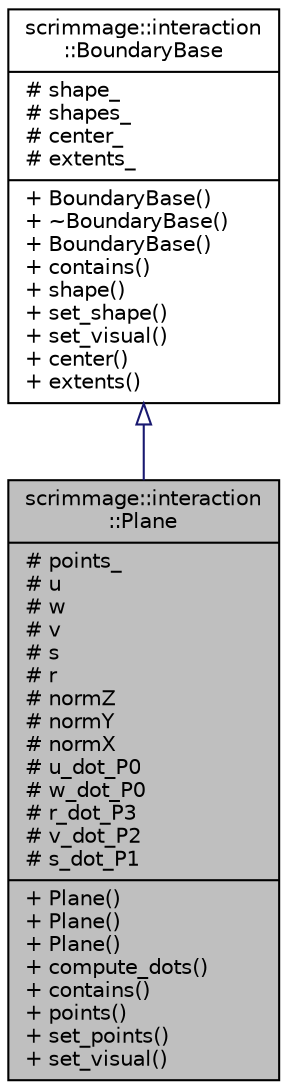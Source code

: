 digraph "scrimmage::interaction::Plane"
{
 // LATEX_PDF_SIZE
  edge [fontname="Helvetica",fontsize="10",labelfontname="Helvetica",labelfontsize="10"];
  node [fontname="Helvetica",fontsize="10",shape=record];
  Node1 [label="{scrimmage::interaction\l::Plane\n|# points_\l# u\l# w\l# v\l# s\l# r\l# normZ\l# normY\l# normX\l# u_dot_P0\l# w_dot_P0\l# r_dot_P3\l# v_dot_P2\l# s_dot_P1\l|+ Plane()\l+ Plane()\l+ Plane()\l+ compute_dots()\l+ contains()\l+ points()\l+ set_points()\l+ set_visual()\l}",height=0.2,width=0.4,color="black", fillcolor="grey75", style="filled", fontcolor="black",tooltip=" "];
  Node2 -> Node1 [dir="back",color="midnightblue",fontsize="10",style="solid",arrowtail="onormal",fontname="Helvetica"];
  Node2 [label="{scrimmage::interaction\l::BoundaryBase\n|# shape_\l# shapes_\l# center_\l# extents_\l|+ BoundaryBase()\l+ ~BoundaryBase()\l+ BoundaryBase()\l+ contains()\l+ shape()\l+ set_shape()\l+ set_visual()\l+ center()\l+ extents()\l}",height=0.2,width=0.4,color="black", fillcolor="white", style="filled",URL="$classscrimmage_1_1interaction_1_1BoundaryBase.html",tooltip=" "];
}
